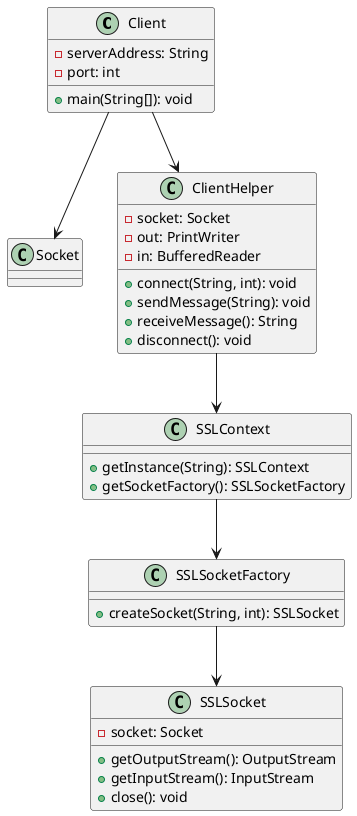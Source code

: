 @startuml
class Client {
    - serverAddress: String
    - port: int
    + main(String[]): void
}

Client --> Socket

class ClientHelper {
    - socket: Socket
    - out: PrintWriter
    - in: BufferedReader
    + connect(String, int): void
    + sendMessage(String): void
    + receiveMessage(): String
    + disconnect(): void
}

Client --> ClientHelper

class SSLContext {
    + getInstance(String): SSLContext
    + getSocketFactory(): SSLSocketFactory
}

ClientHelper --> SSLContext

class SSLSocketFactory {
    + createSocket(String, int): SSLSocket
}

SSLContext --> SSLSocketFactory

class SSLSocket {
    - socket: Socket
    + getOutputStream(): OutputStream
    + getInputStream(): InputStream
    + close(): void
}

SSLSocketFactory --> SSLSocket
@enduml
